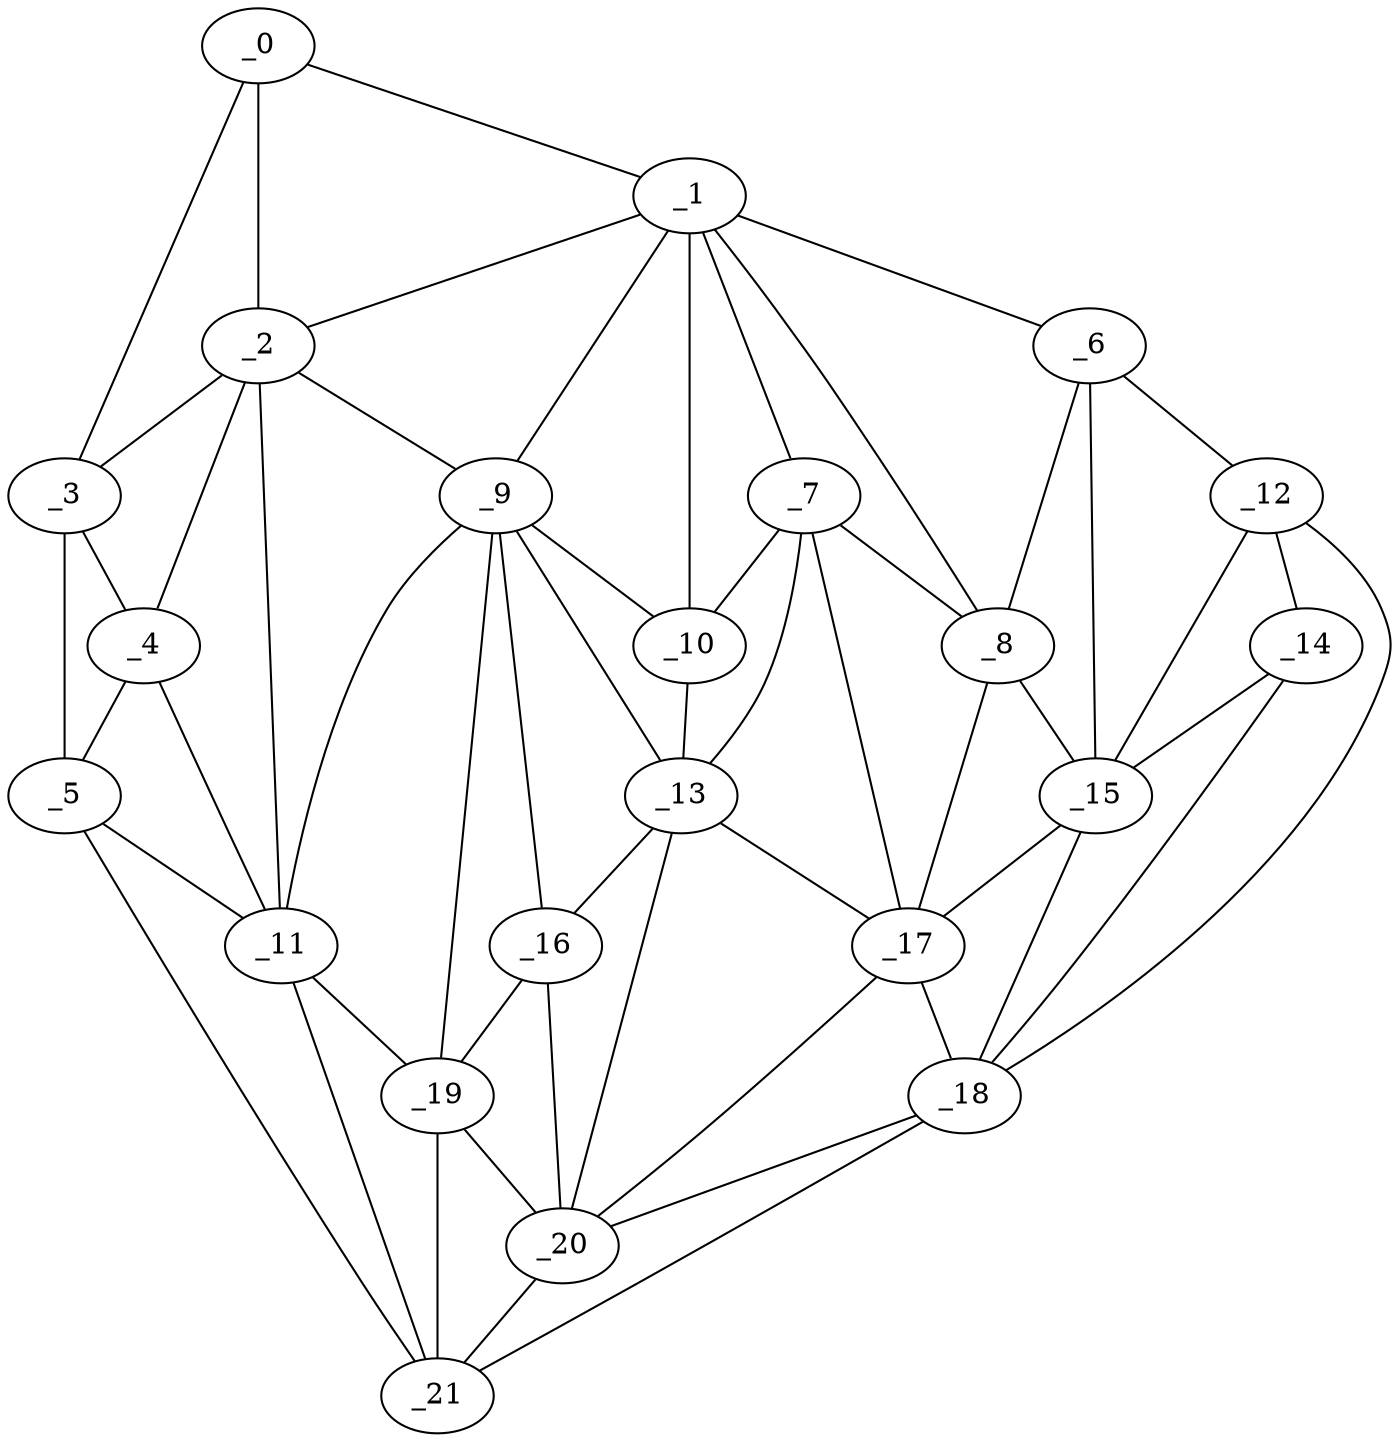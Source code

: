 graph "obj99__190.gxl" {
	_0	 [x=35,
		y=9];
	_1	 [x=36,
		y=15];
	_0 -- _1	 [valence=1];
	_2	 [x=47,
		y=15];
	_0 -- _2	 [valence=2];
	_3	 [x=48,
		y=3];
	_0 -- _3	 [valence=1];
	_1 -- _2	 [valence=1];
	_6	 [x=62,
		y=114];
	_1 -- _6	 [valence=1];
	_7	 [x=63,
		y=60];
	_1 -- _7	 [valence=1];
	_8	 [x=63,
		y=66];
	_1 -- _8	 [valence=1];
	_9	 [x=65,
		y=37];
	_1 -- _9	 [valence=2];
	_10	 [x=65,
		y=45];
	_1 -- _10	 [valence=1];
	_2 -- _3	 [valence=1];
	_4	 [x=54,
		y=10];
	_2 -- _4	 [valence=2];
	_2 -- _9	 [valence=1];
	_11	 [x=66,
		y=15];
	_2 -- _11	 [valence=1];
	_3 -- _4	 [valence=1];
	_5	 [x=62,
		y=4];
	_3 -- _5	 [valence=1];
	_4 -- _5	 [valence=2];
	_4 -- _11	 [valence=1];
	_5 -- _11	 [valence=2];
	_21	 [x=96,
		y=17];
	_5 -- _21	 [valence=1];
	_6 -- _8	 [valence=2];
	_12	 [x=80,
		y=117];
	_6 -- _12	 [valence=1];
	_15	 [x=92,
		y=107];
	_6 -- _15	 [valence=2];
	_7 -- _8	 [valence=2];
	_7 -- _10	 [valence=2];
	_13	 [x=81,
		y=44];
	_7 -- _13	 [valence=1];
	_17	 [x=93,
		y=64];
	_7 -- _17	 [valence=1];
	_8 -- _15	 [valence=2];
	_8 -- _17	 [valence=2];
	_9 -- _10	 [valence=1];
	_9 -- _11	 [valence=2];
	_9 -- _13	 [valence=1];
	_16	 [x=93,
		y=34];
	_9 -- _16	 [valence=2];
	_19	 [x=94,
		y=26];
	_9 -- _19	 [valence=2];
	_10 -- _13	 [valence=2];
	_11 -- _19	 [valence=2];
	_11 -- _21	 [valence=2];
	_14	 [x=91,
		y=111];
	_12 -- _14	 [valence=2];
	_12 -- _15	 [valence=2];
	_18	 [x=93,
		y=118];
	_12 -- _18	 [valence=1];
	_13 -- _16	 [valence=2];
	_13 -- _17	 [valence=2];
	_20	 [x=94,
		y=47];
	_13 -- _20	 [valence=2];
	_14 -- _15	 [valence=1];
	_14 -- _18	 [valence=2];
	_15 -- _17	 [valence=2];
	_15 -- _18	 [valence=1];
	_16 -- _19	 [valence=2];
	_16 -- _20	 [valence=2];
	_17 -- _18	 [valence=2];
	_17 -- _20	 [valence=1];
	_18 -- _20	 [valence=1];
	_18 -- _21	 [valence=1];
	_19 -- _20	 [valence=2];
	_19 -- _21	 [valence=1];
	_20 -- _21	 [valence=2];
}
